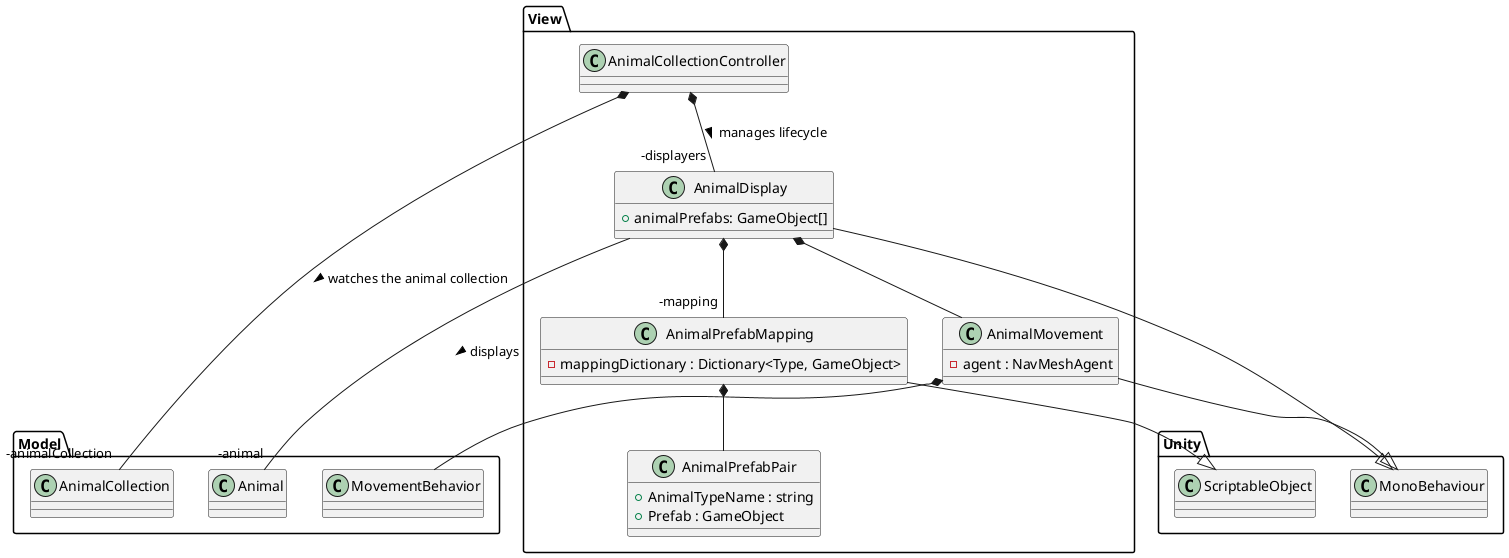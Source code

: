 @startuml
namespace View{
class AnimalDisplay{
    +animalPrefabs: GameObject[]
}

class AnimalCollectionController{

}

class AnimalMovement{
    - agent : NavMeshAgent
}

class AnimalPrefabMapping{
    - mappingDictionary : Dictionary<Type, GameObject>
}
class AnimalPrefabPair{
    + AnimalTypeName : string
    + Prefab : GameObject
}
}

class Model.AnimalCollection{}
Class Model.Animal{}
Class Model.MovementBehavior{}
Class Unity.MonoBehaviour{}
Class Unity.ScriptableObject{}
AnimalDisplay --|> MonoBehaviour
AnimalDisplay --- "-animal" Animal: displays >
AnimalDisplay *-- AnimalMovement
AnimalDisplay *-- "-mapping" AnimalPrefabMapping

AnimalMovement *-- MovementBehavior
AnimalMovement --|> MonoBehaviour

AnimalPrefabMapping --|> ScriptableObject
AnimalPrefabMapping *-- AnimalPrefabPair

AnimalCollectionController *-- "-displayers" AnimalDisplay: manages lifecycle >

AnimalCollectionController *--"-animalCollection" AnimalCollection: watches the animal collection > 
@enduml
